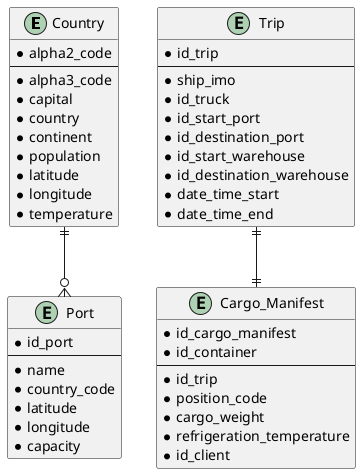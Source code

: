 @startuml
'https://plantuml.com/class-diagram

entity Country {
* alpha2_code
--
* alpha3_code
* capital
* country
* continent
* population
* latitude
* longitude
* temperature
}

entity Trip {
* id_trip
--
* ship_imo
* id_truck
* id_start_port
* id_destination_port
* id_start_warehouse
* id_destination_warehouse
* date_time_start
* date_time_end
}

entity Port {
* id_port
--
* name
* country_code
* latitude
* longitude
* capacity
}

entity Cargo_Manifest {
* id_cargo_manifest
* id_container
--
* id_trip
* position_code
* cargo_weight
* refrigeration_temperature
* id_client
}

Country ||--o{ Port
Trip ||--|| Cargo_Manifest

@enduml